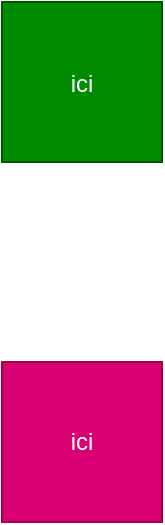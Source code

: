 <mxfile>
    <diagram id="P3LEyCri0kwIFk8Ycub4" name="Page-1">
        <mxGraphModel dx="350" dy="310" grid="1" gridSize="10" guides="1" tooltips="1" connect="1" arrows="1" fold="1" page="1" pageScale="1" pageWidth="827" pageHeight="1169" math="0" shadow="0">
            <root>
                <mxCell id="0"/>
                <mxCell id="1" parent="0"/>
                <mxCell id="2" value="&lt;h3&gt;&lt;font style=&quot;font-size: 12px ; font-weight: normal&quot;&gt;ici&lt;/font&gt;&lt;/h3&gt;" style="whiteSpace=wrap;html=1;aspect=fixed;fillColor=#008a00;fontColor=#ffffff;strokeColor=#005700;" vertex="1" parent="1">
                    <mxGeometry x="80" y="50" width="80" height="80" as="geometry"/>
                </mxCell>
                <mxCell id="3" value="ici" style="whiteSpace=wrap;html=1;aspect=fixed;fillColor=#d80073;fontColor=#ffffff;strokeColor=#A50040;" vertex="1" parent="1">
                    <mxGeometry x="80" y="230" width="80" height="80" as="geometry"/>
                </mxCell>
            </root>
        </mxGraphModel>
    </diagram>
</mxfile>